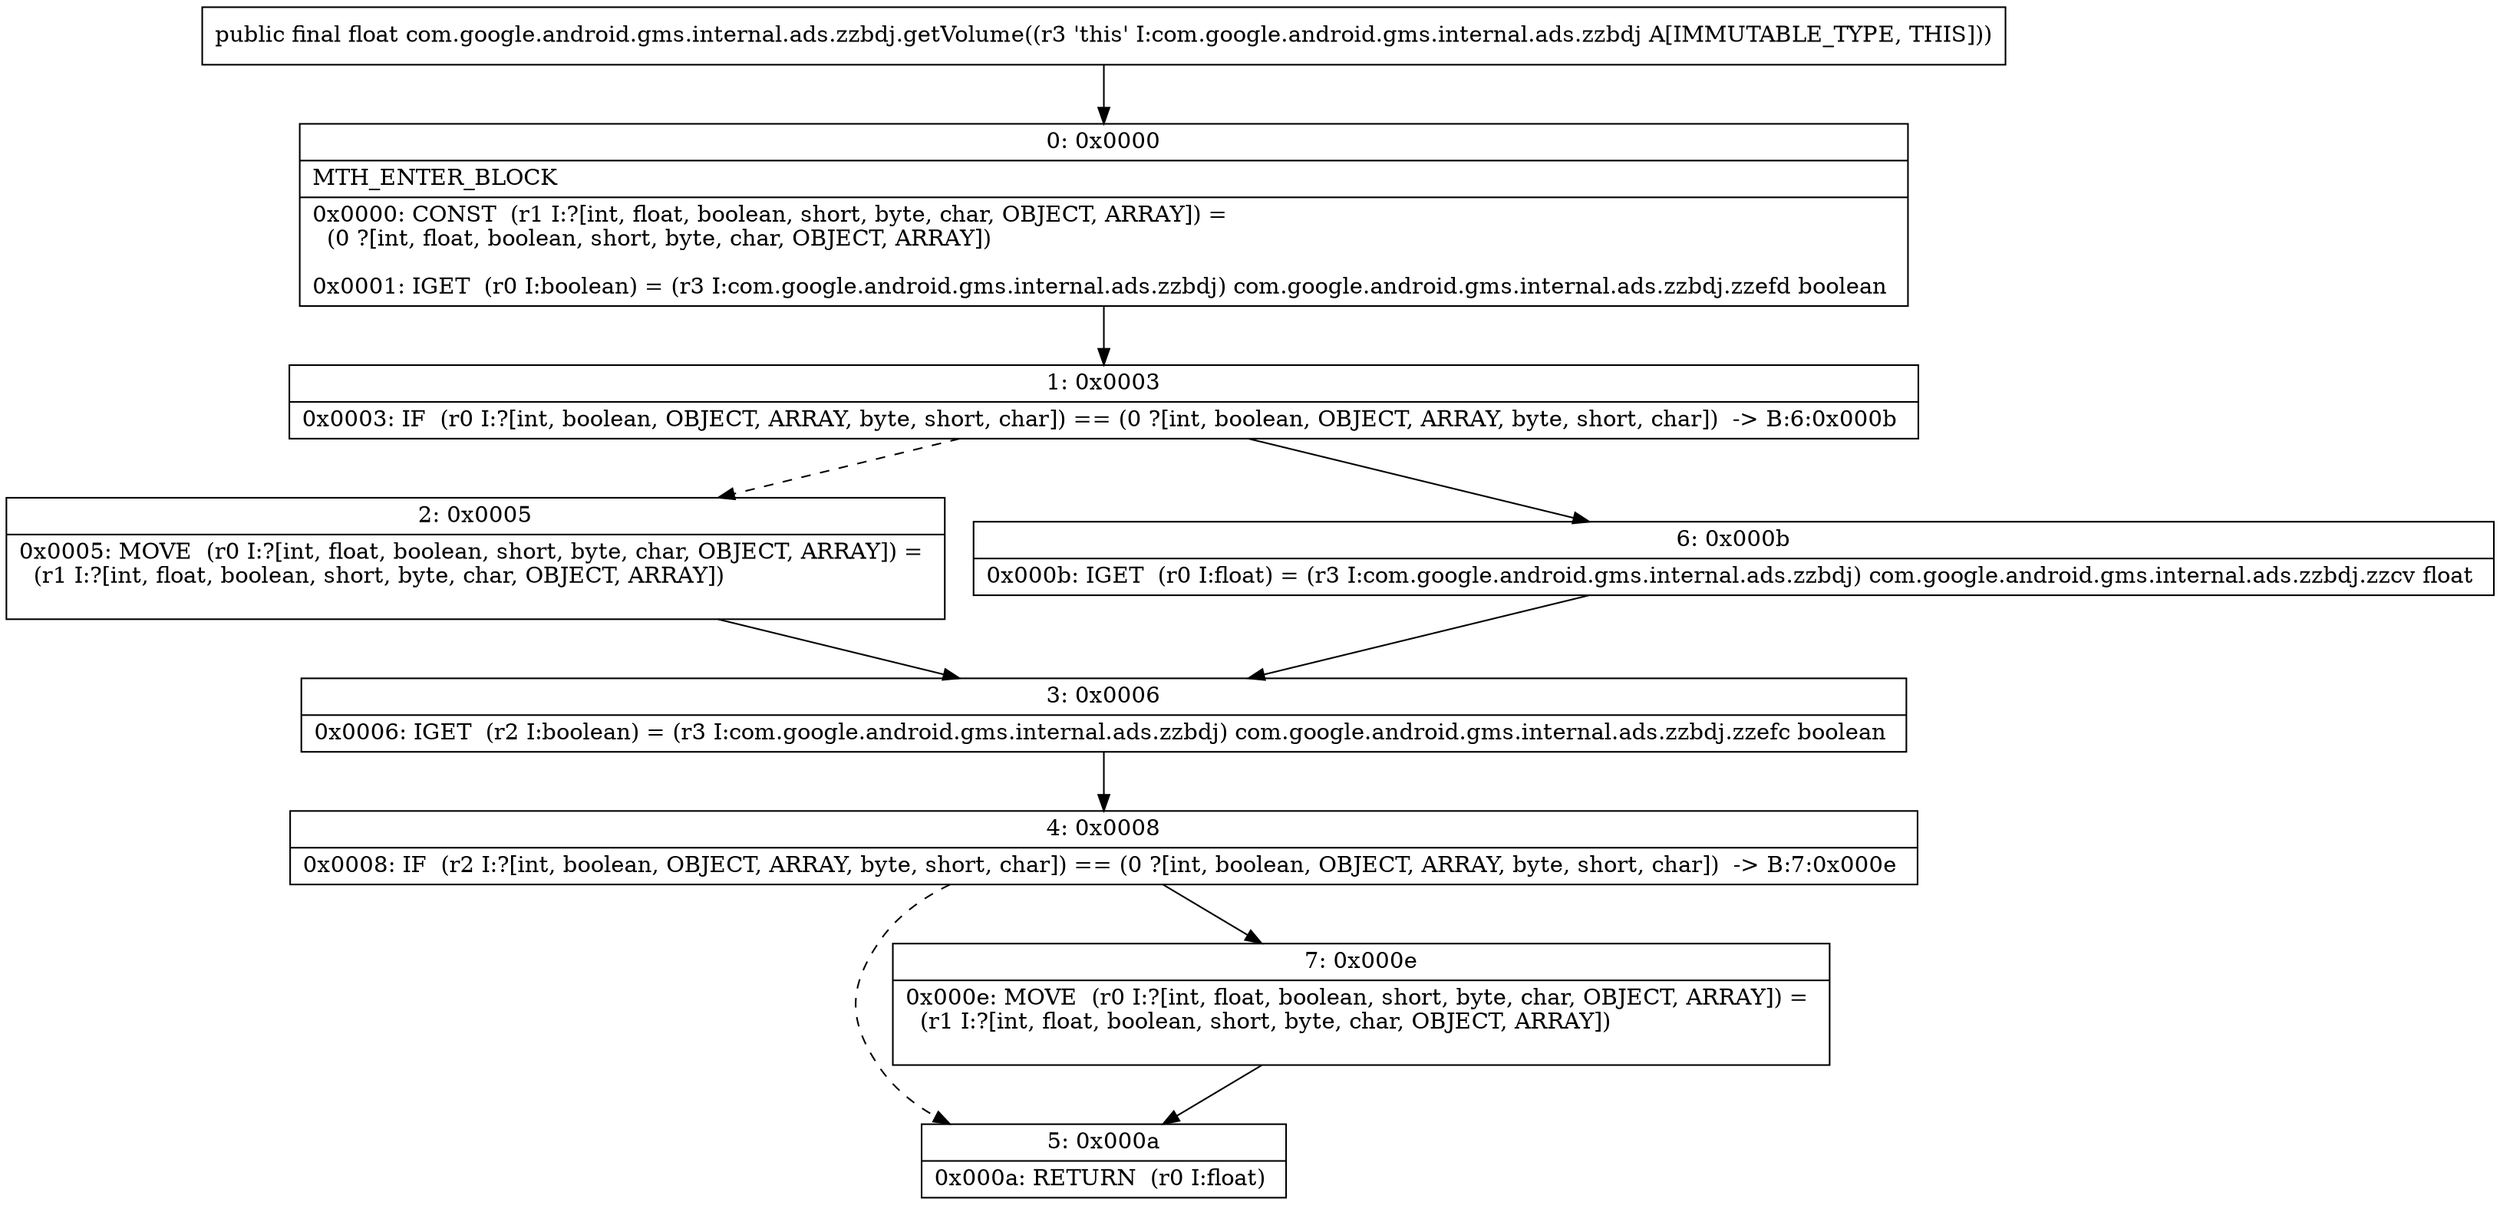 digraph "CFG forcom.google.android.gms.internal.ads.zzbdj.getVolume()F" {
Node_0 [shape=record,label="{0\:\ 0x0000|MTH_ENTER_BLOCK\l|0x0000: CONST  (r1 I:?[int, float, boolean, short, byte, char, OBJECT, ARRAY]) = \l  (0 ?[int, float, boolean, short, byte, char, OBJECT, ARRAY])\l \l0x0001: IGET  (r0 I:boolean) = (r3 I:com.google.android.gms.internal.ads.zzbdj) com.google.android.gms.internal.ads.zzbdj.zzefd boolean \l}"];
Node_1 [shape=record,label="{1\:\ 0x0003|0x0003: IF  (r0 I:?[int, boolean, OBJECT, ARRAY, byte, short, char]) == (0 ?[int, boolean, OBJECT, ARRAY, byte, short, char])  \-\> B:6:0x000b \l}"];
Node_2 [shape=record,label="{2\:\ 0x0005|0x0005: MOVE  (r0 I:?[int, float, boolean, short, byte, char, OBJECT, ARRAY]) = \l  (r1 I:?[int, float, boolean, short, byte, char, OBJECT, ARRAY])\l \l}"];
Node_3 [shape=record,label="{3\:\ 0x0006|0x0006: IGET  (r2 I:boolean) = (r3 I:com.google.android.gms.internal.ads.zzbdj) com.google.android.gms.internal.ads.zzbdj.zzefc boolean \l}"];
Node_4 [shape=record,label="{4\:\ 0x0008|0x0008: IF  (r2 I:?[int, boolean, OBJECT, ARRAY, byte, short, char]) == (0 ?[int, boolean, OBJECT, ARRAY, byte, short, char])  \-\> B:7:0x000e \l}"];
Node_5 [shape=record,label="{5\:\ 0x000a|0x000a: RETURN  (r0 I:float) \l}"];
Node_6 [shape=record,label="{6\:\ 0x000b|0x000b: IGET  (r0 I:float) = (r3 I:com.google.android.gms.internal.ads.zzbdj) com.google.android.gms.internal.ads.zzbdj.zzcv float \l}"];
Node_7 [shape=record,label="{7\:\ 0x000e|0x000e: MOVE  (r0 I:?[int, float, boolean, short, byte, char, OBJECT, ARRAY]) = \l  (r1 I:?[int, float, boolean, short, byte, char, OBJECT, ARRAY])\l \l}"];
MethodNode[shape=record,label="{public final float com.google.android.gms.internal.ads.zzbdj.getVolume((r3 'this' I:com.google.android.gms.internal.ads.zzbdj A[IMMUTABLE_TYPE, THIS])) }"];
MethodNode -> Node_0;
Node_0 -> Node_1;
Node_1 -> Node_2[style=dashed];
Node_1 -> Node_6;
Node_2 -> Node_3;
Node_3 -> Node_4;
Node_4 -> Node_5[style=dashed];
Node_4 -> Node_7;
Node_6 -> Node_3;
Node_7 -> Node_5;
}

